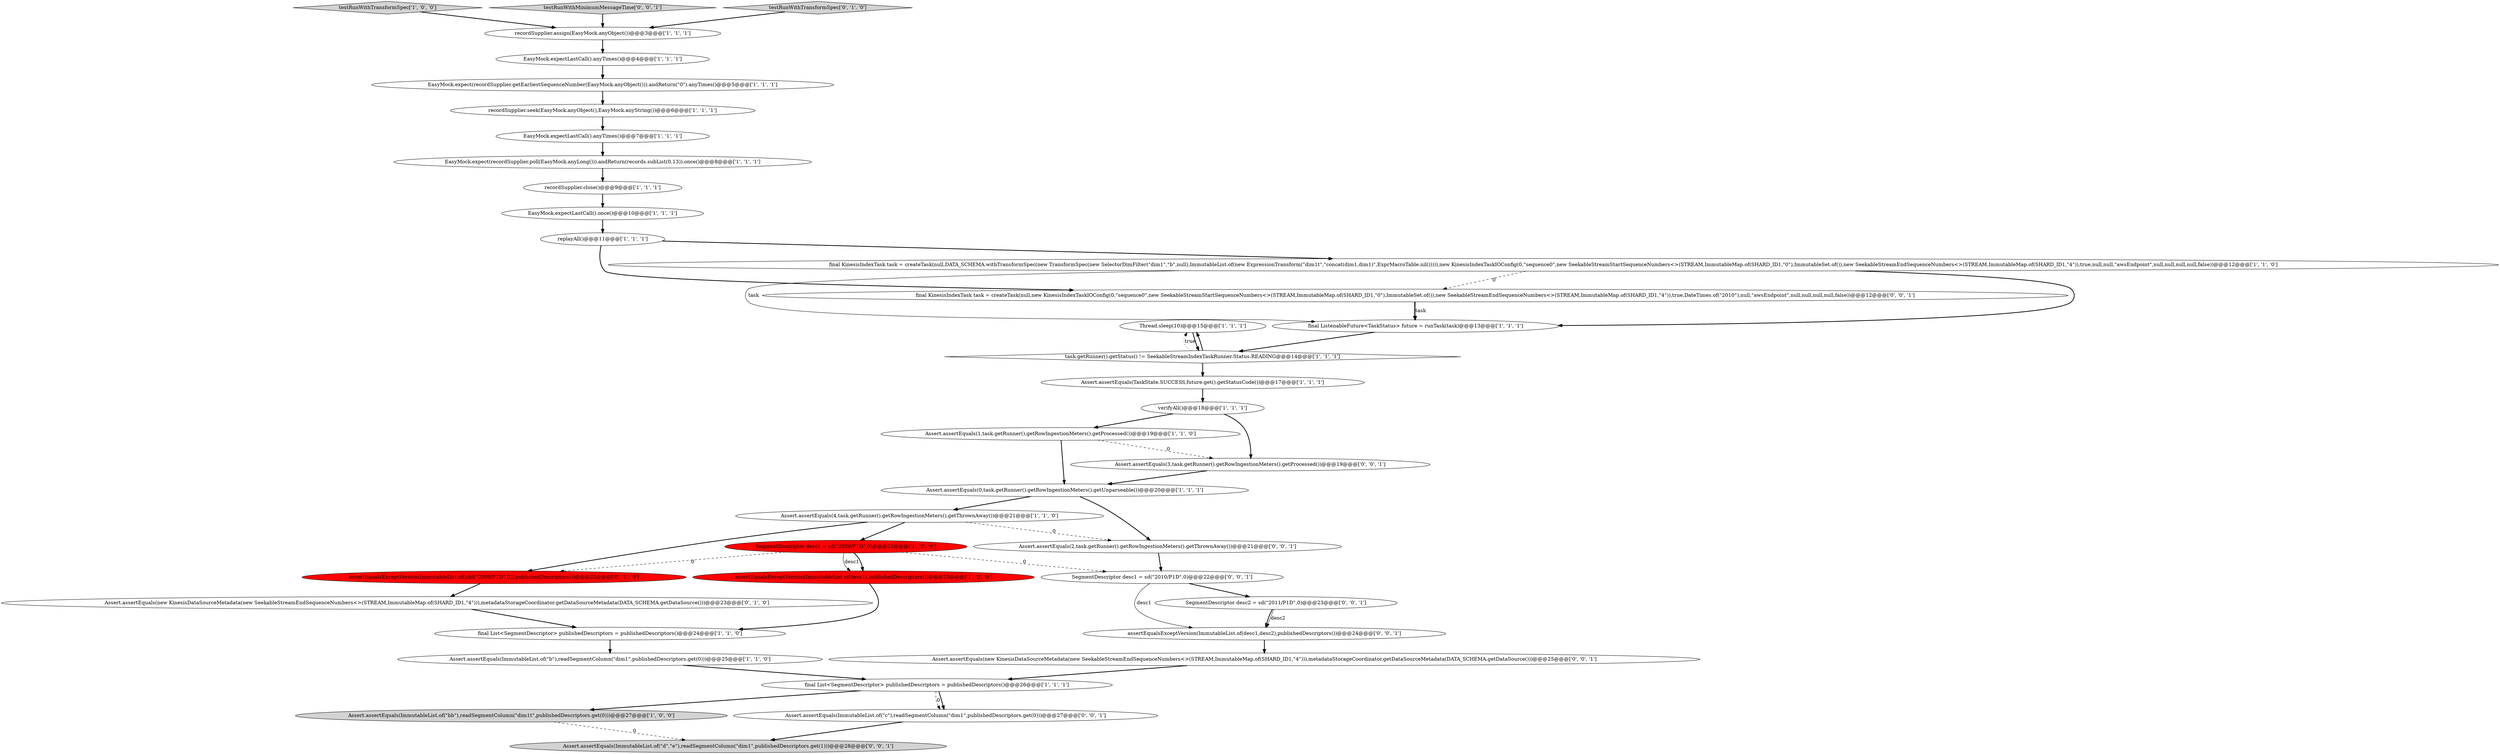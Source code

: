 digraph {
9 [style = filled, label = "Thread.sleep(10)@@@15@@@['1', '1', '1']", fillcolor = white, shape = ellipse image = "AAA0AAABBB1BBB"];
3 [style = filled, label = "verifyAll()@@@18@@@['1', '1', '1']", fillcolor = white, shape = ellipse image = "AAA0AAABBB1BBB"];
1 [style = filled, label = "assertEqualsExceptVersion(ImmutableList.of(desc1),publishedDescriptors())@@@23@@@['1', '0', '0']", fillcolor = red, shape = ellipse image = "AAA1AAABBB1BBB"];
17 [style = filled, label = "EasyMock.expectLastCall().anyTimes()@@@4@@@['1', '1', '1']", fillcolor = white, shape = ellipse image = "AAA0AAABBB1BBB"];
6 [style = filled, label = "EasyMock.expect(recordSupplier.poll(EasyMock.anyLong())).andReturn(records.subList(0,13)).once()@@@8@@@['1', '1', '1']", fillcolor = white, shape = ellipse image = "AAA0AAABBB1BBB"];
19 [style = filled, label = "Assert.assertEquals(ImmutableList.of(\"bb\"),readSegmentColumn(\"dim1t\",publishedDescriptors.get(0)))@@@27@@@['1', '0', '0']", fillcolor = lightgray, shape = ellipse image = "AAA0AAABBB1BBB"];
24 [style = filled, label = "testRunWithTransformSpec['1', '0', '0']", fillcolor = lightgray, shape = diamond image = "AAA0AAABBB1BBB"];
31 [style = filled, label = "testRunWithMinimumMessageTime['0', '0', '1']", fillcolor = lightgray, shape = diamond image = "AAA0AAABBB3BBB"];
37 [style = filled, label = "Assert.assertEquals(ImmutableList.of(\"c\"),readSegmentColumn(\"dim1\",publishedDescriptors.get(0)))@@@27@@@['0', '0', '1']", fillcolor = white, shape = ellipse image = "AAA0AAABBB3BBB"];
26 [style = filled, label = "Assert.assertEquals(new KinesisDataSourceMetadata(new SeekableStreamEndSequenceNumbers<>(STREAM,ImmutableMap.of(SHARD_ID1,\"4\"))),metadataStorageCoordinator.getDataSourceMetadata(DATA_SCHEMA.getDataSource()))@@@23@@@['0', '1', '0']", fillcolor = white, shape = ellipse image = "AAA0AAABBB2BBB"];
28 [style = filled, label = "SegmentDescriptor desc2 = sd(\"2011/P1D\",0)@@@23@@@['0', '0', '1']", fillcolor = white, shape = ellipse image = "AAA0AAABBB3BBB"];
18 [style = filled, label = "Assert.assertEquals(TaskState.SUCCESS,future.get().getStatusCode())@@@17@@@['1', '1', '1']", fillcolor = white, shape = ellipse image = "AAA0AAABBB1BBB"];
25 [style = filled, label = "testRunWithTransformSpec['0', '1', '0']", fillcolor = lightgray, shape = diamond image = "AAA0AAABBB2BBB"];
2 [style = filled, label = "recordSupplier.seek(EasyMock.anyObject(),EasyMock.anyString())@@@6@@@['1', '1', '1']", fillcolor = white, shape = ellipse image = "AAA0AAABBB1BBB"];
0 [style = filled, label = "recordSupplier.close()@@@9@@@['1', '1', '1']", fillcolor = white, shape = ellipse image = "AAA0AAABBB1BBB"];
23 [style = filled, label = "SegmentDescriptor desc1 = sd(\"2009/P1D\",0)@@@22@@@['1', '0', '0']", fillcolor = red, shape = ellipse image = "AAA1AAABBB1BBB"];
13 [style = filled, label = "task.getRunner().getStatus() != SeekableStreamIndexTaskRunner.Status.READING@@@14@@@['1', '1', '1']", fillcolor = white, shape = diamond image = "AAA0AAABBB1BBB"];
30 [style = filled, label = "Assert.assertEquals(2,task.getRunner().getRowIngestionMeters().getThrownAway())@@@21@@@['0', '0', '1']", fillcolor = white, shape = ellipse image = "AAA0AAABBB3BBB"];
14 [style = filled, label = "final ListenableFuture<TaskStatus> future = runTask(task)@@@13@@@['1', '1', '1']", fillcolor = white, shape = ellipse image = "AAA0AAABBB1BBB"];
11 [style = filled, label = "Assert.assertEquals(1,task.getRunner().getRowIngestionMeters().getProcessed())@@@19@@@['1', '1', '0']", fillcolor = white, shape = ellipse image = "AAA0AAABBB1BBB"];
35 [style = filled, label = "Assert.assertEquals(3,task.getRunner().getRowIngestionMeters().getProcessed())@@@19@@@['0', '0', '1']", fillcolor = white, shape = ellipse image = "AAA0AAABBB3BBB"];
32 [style = filled, label = "assertEqualsExceptVersion(ImmutableList.of(desc1,desc2),publishedDescriptors())@@@24@@@['0', '0', '1']", fillcolor = white, shape = ellipse image = "AAA0AAABBB3BBB"];
33 [style = filled, label = "Assert.assertEquals(new KinesisDataSourceMetadata(new SeekableStreamEndSequenceNumbers<>(STREAM,ImmutableMap.of(SHARD_ID1,\"4\"))),metadataStorageCoordinator.getDataSourceMetadata(DATA_SCHEMA.getDataSource()))@@@25@@@['0', '0', '1']", fillcolor = white, shape = ellipse image = "AAA0AAABBB3BBB"];
36 [style = filled, label = "SegmentDescriptor desc1 = sd(\"2010/P1D\",0)@@@22@@@['0', '0', '1']", fillcolor = white, shape = ellipse image = "AAA0AAABBB3BBB"];
34 [style = filled, label = "final KinesisIndexTask task = createTask(null,new KinesisIndexTaskIOConfig(0,\"sequence0\",new SeekableStreamStartSequenceNumbers<>(STREAM,ImmutableMap.of(SHARD_ID1,\"0\"),ImmutableSet.of()),new SeekableStreamEndSequenceNumbers<>(STREAM,ImmutableMap.of(SHARD_ID1,\"4\")),true,DateTimes.of(\"2010\"),null,\"awsEndpoint\",null,null,null,null,false))@@@12@@@['0', '0', '1']", fillcolor = white, shape = ellipse image = "AAA0AAABBB3BBB"];
5 [style = filled, label = "EasyMock.expect(recordSupplier.getEarliestSequenceNumber(EasyMock.anyObject())).andReturn(\"0\").anyTimes()@@@5@@@['1', '1', '1']", fillcolor = white, shape = ellipse image = "AAA0AAABBB1BBB"];
8 [style = filled, label = "EasyMock.expectLastCall().anyTimes()@@@7@@@['1', '1', '1']", fillcolor = white, shape = ellipse image = "AAA0AAABBB1BBB"];
7 [style = filled, label = "Assert.assertEquals(4,task.getRunner().getRowIngestionMeters().getThrownAway())@@@21@@@['1', '1', '0']", fillcolor = white, shape = ellipse image = "AAA0AAABBB1BBB"];
27 [style = filled, label = "assertEqualsExceptVersion(ImmutableList.of(sdd(\"2009/P1D\",0)),publishedDescriptors())@@@22@@@['0', '1', '0']", fillcolor = red, shape = ellipse image = "AAA1AAABBB2BBB"];
4 [style = filled, label = "final KinesisIndexTask task = createTask(null,DATA_SCHEMA.withTransformSpec(new TransformSpec(new SelectorDimFilter(\"dim1\",\"b\",null),ImmutableList.of(new ExpressionTransform(\"dim1t\",\"concat(dim1,dim1)\",ExprMacroTable.nil())))),new KinesisIndexTaskIOConfig(0,\"sequence0\",new SeekableStreamStartSequenceNumbers<>(STREAM,ImmutableMap.of(SHARD_ID1,\"0\"),ImmutableSet.of()),new SeekableStreamEndSequenceNumbers<>(STREAM,ImmutableMap.of(SHARD_ID1,\"4\")),true,null,null,\"awsEndpoint\",null,null,null,null,false))@@@12@@@['1', '1', '0']", fillcolor = white, shape = ellipse image = "AAA0AAABBB1BBB"];
16 [style = filled, label = "final List<SegmentDescriptor> publishedDescriptors = publishedDescriptors()@@@26@@@['1', '1', '1']", fillcolor = white, shape = ellipse image = "AAA0AAABBB1BBB"];
20 [style = filled, label = "final List<SegmentDescriptor> publishedDescriptors = publishedDescriptors()@@@24@@@['1', '1', '0']", fillcolor = white, shape = ellipse image = "AAA0AAABBB1BBB"];
15 [style = filled, label = "Assert.assertEquals(0,task.getRunner().getRowIngestionMeters().getUnparseable())@@@20@@@['1', '1', '1']", fillcolor = white, shape = ellipse image = "AAA0AAABBB1BBB"];
10 [style = filled, label = "Assert.assertEquals(ImmutableList.of(\"b\"),readSegmentColumn(\"dim1\",publishedDescriptors.get(0)))@@@25@@@['1', '1', '0']", fillcolor = white, shape = ellipse image = "AAA0AAABBB1BBB"];
12 [style = filled, label = "EasyMock.expectLastCall().once()@@@10@@@['1', '1', '1']", fillcolor = white, shape = ellipse image = "AAA0AAABBB1BBB"];
29 [style = filled, label = "Assert.assertEquals(ImmutableList.of(\"d\",\"e\"),readSegmentColumn(\"dim1\",publishedDescriptors.get(1)))@@@28@@@['0', '0', '1']", fillcolor = lightgray, shape = ellipse image = "AAA0AAABBB3BBB"];
21 [style = filled, label = "replayAll()@@@11@@@['1', '1', '1']", fillcolor = white, shape = ellipse image = "AAA0AAABBB1BBB"];
22 [style = filled, label = "recordSupplier.assign(EasyMock.anyObject())@@@3@@@['1', '1', '1']", fillcolor = white, shape = ellipse image = "AAA0AAABBB1BBB"];
18->3 [style = bold, label=""];
17->5 [style = bold, label=""];
4->14 [style = bold, label=""];
33->16 [style = bold, label=""];
16->37 [style = bold, label=""];
16->37 [style = dashed, label="0"];
31->22 [style = bold, label=""];
15->7 [style = bold, label=""];
25->22 [style = bold, label=""];
35->15 [style = bold, label=""];
23->27 [style = dashed, label="0"];
12->21 [style = bold, label=""];
0->12 [style = bold, label=""];
36->32 [style = solid, label="desc1"];
21->34 [style = bold, label=""];
3->11 [style = bold, label=""];
36->28 [style = bold, label=""];
37->29 [style = bold, label=""];
1->20 [style = bold, label=""];
19->29 [style = dashed, label="0"];
30->36 [style = bold, label=""];
8->6 [style = bold, label=""];
6->0 [style = bold, label=""];
15->30 [style = bold, label=""];
16->19 [style = bold, label=""];
24->22 [style = bold, label=""];
23->1 [style = solid, label="desc1"];
32->33 [style = bold, label=""];
11->15 [style = bold, label=""];
28->32 [style = solid, label="desc2"];
28->32 [style = bold, label=""];
20->10 [style = bold, label=""];
3->35 [style = bold, label=""];
23->36 [style = dashed, label="0"];
5->2 [style = bold, label=""];
11->35 [style = dashed, label="0"];
10->16 [style = bold, label=""];
4->14 [style = solid, label="task"];
7->23 [style = bold, label=""];
7->30 [style = dashed, label="0"];
4->34 [style = dashed, label="0"];
7->27 [style = bold, label=""];
23->1 [style = bold, label=""];
22->17 [style = bold, label=""];
34->14 [style = solid, label="task"];
34->14 [style = bold, label=""];
13->9 [style = bold, label=""];
21->4 [style = bold, label=""];
14->13 [style = bold, label=""];
26->20 [style = bold, label=""];
13->18 [style = bold, label=""];
2->8 [style = bold, label=""];
9->13 [style = bold, label=""];
27->26 [style = bold, label=""];
13->9 [style = dotted, label="true"];
}
